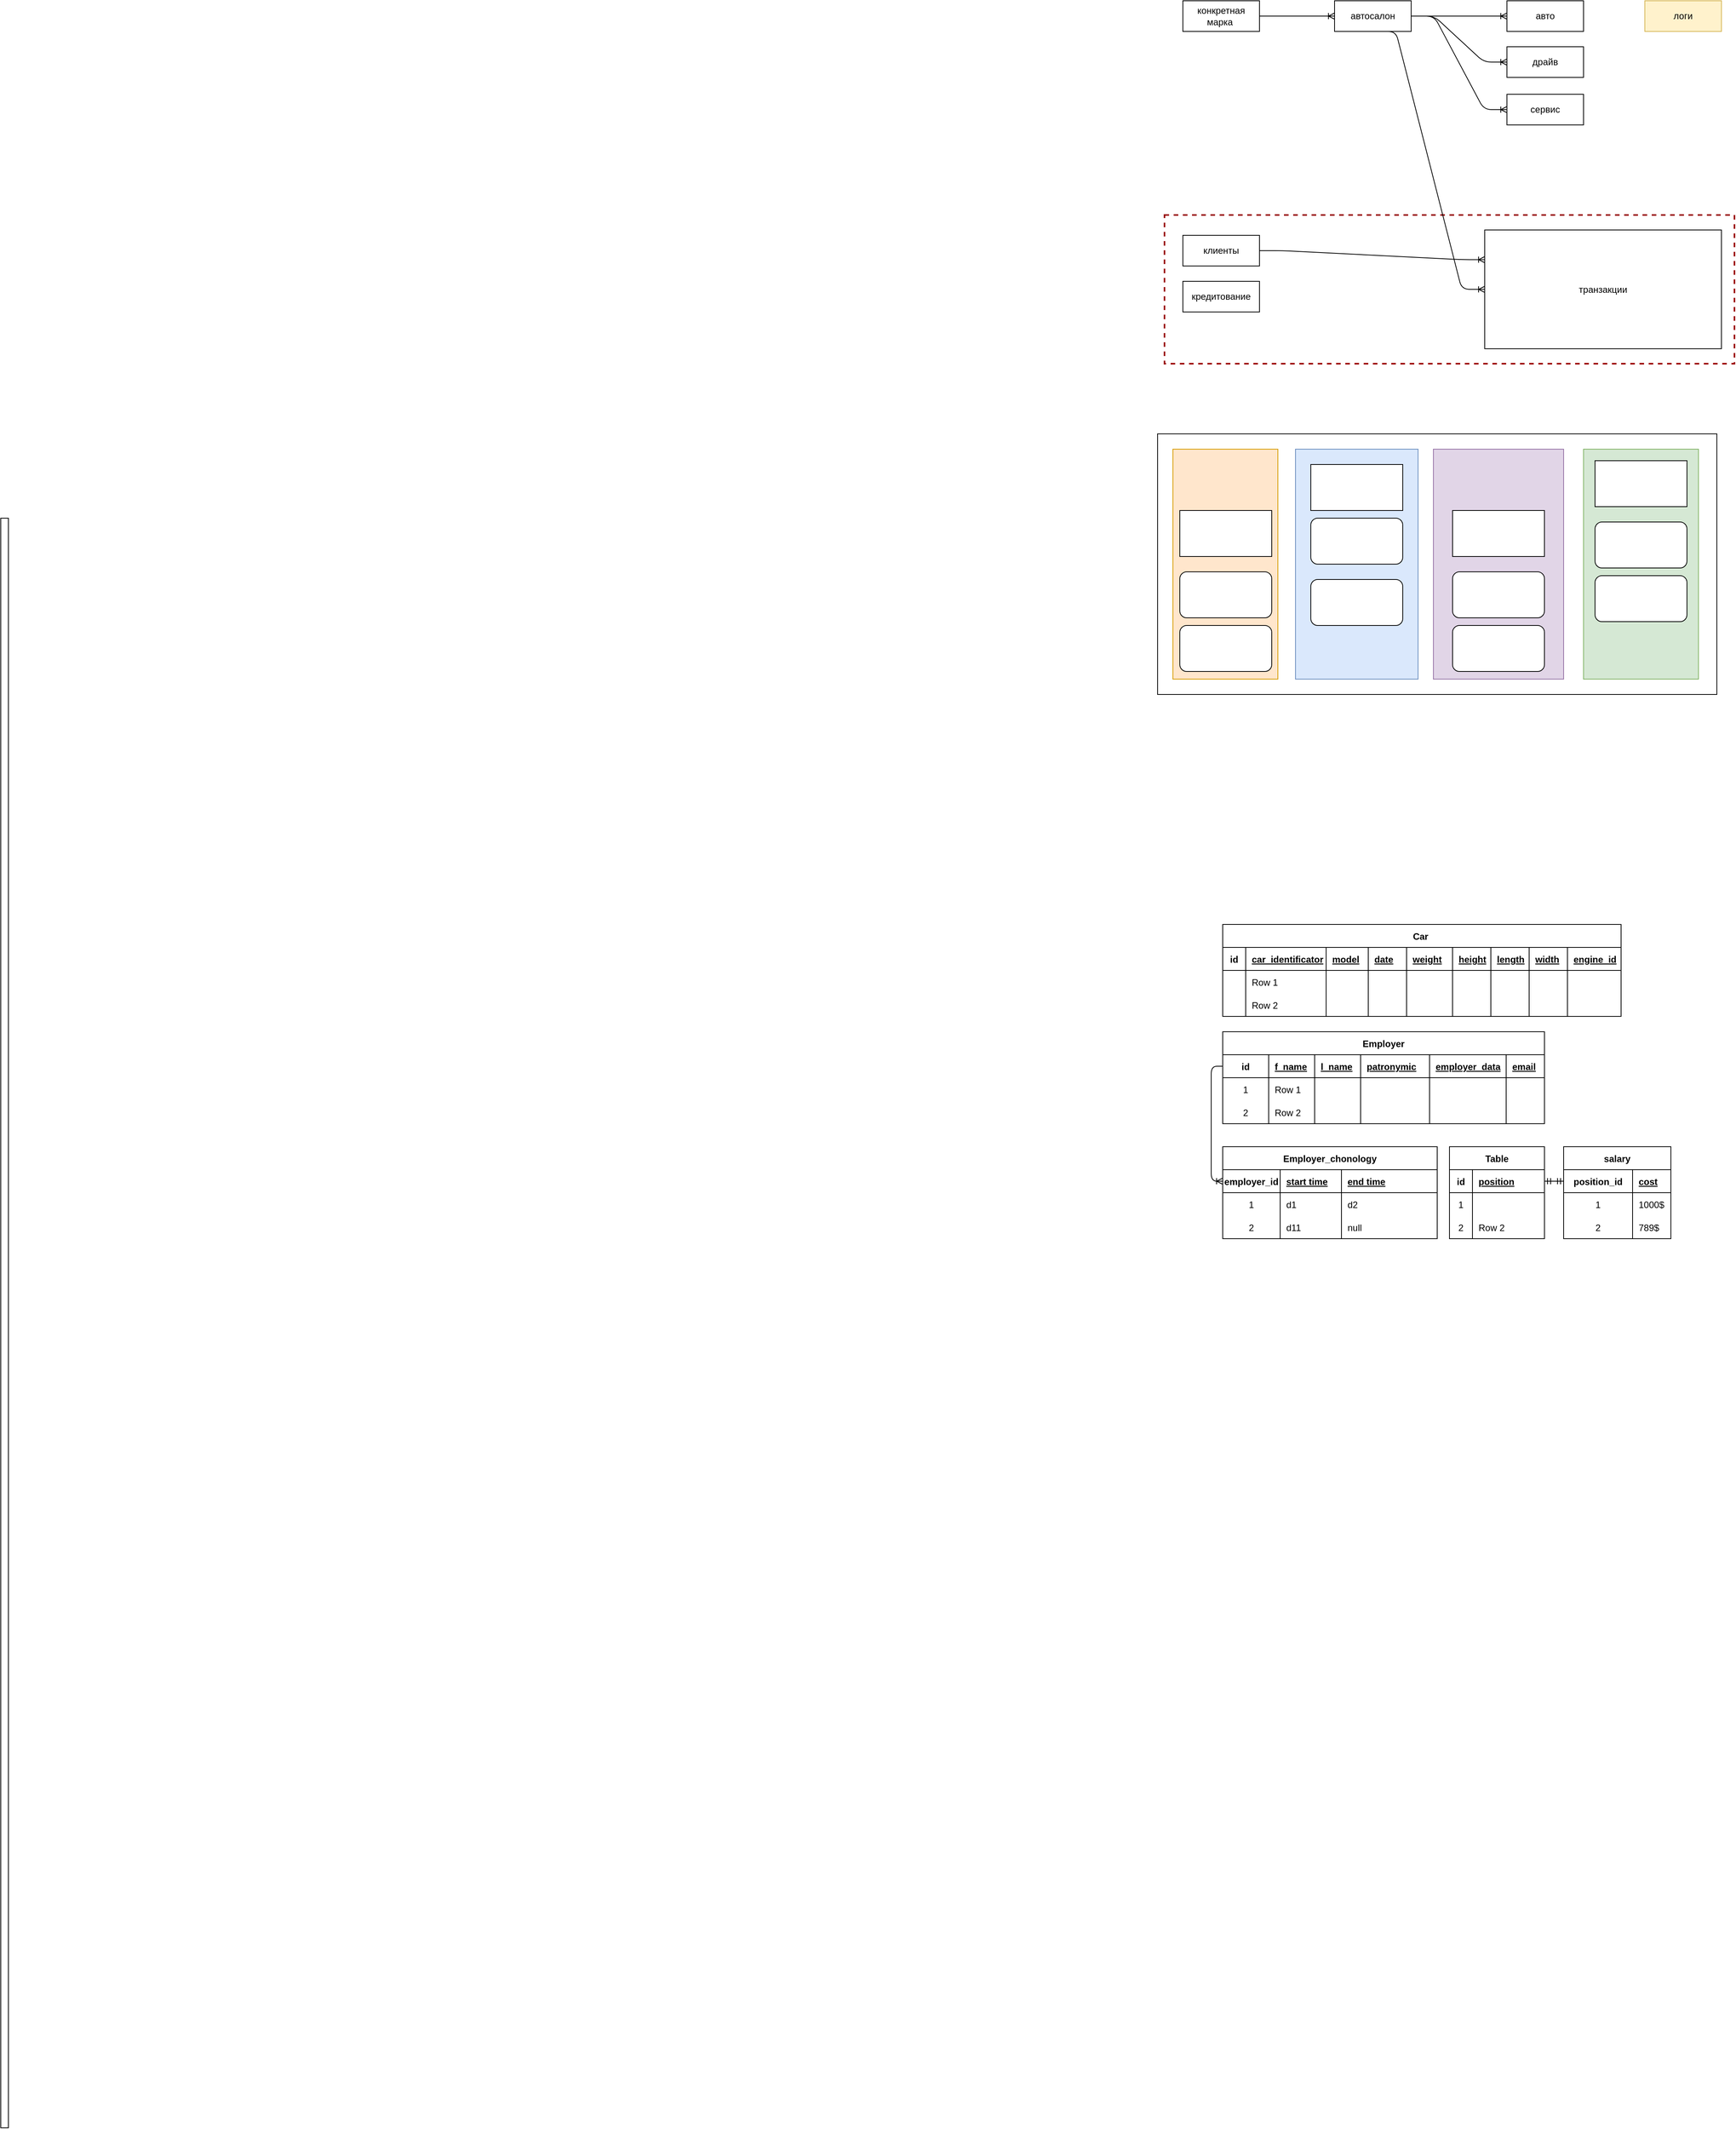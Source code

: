 <mxfile version="13.7.9" type="github">
  <diagram id="R2lEEEUBdFMjLlhIrx00" name="Page-1">
    <mxGraphModel dx="2565" dy="483" grid="1" gridSize="10" guides="1" tooltips="1" connect="1" arrows="1" fold="1" page="1" pageScale="1" pageWidth="850" pageHeight="1100" background="none" math="0" shadow="0" extFonts="Permanent Marker^https://fonts.googleapis.com/css?family=Permanent+Marker">
      <root>
        <mxCell id="0" />
        <mxCell id="1" parent="0" />
        <mxCell id="fLak2IIg4NW9NSZvau48-38" value="" style="whiteSpace=wrap;html=1;align=center;fillColor=none;strokeColor=#990000;strokeWidth=2;dashed=1;" parent="1" vertex="1">
          <mxGeometry x="79" y="384.5" width="744" height="194" as="geometry" />
        </mxCell>
        <mxCell id="fLak2IIg4NW9NSZvau48-9" value="автосалон" style="whiteSpace=wrap;html=1;align=center;" parent="1" vertex="1">
          <mxGeometry x="301" y="105" width="100" height="40" as="geometry" />
        </mxCell>
        <mxCell id="fLak2IIg4NW9NSZvau48-10" value="авто" style="whiteSpace=wrap;html=1;align=center;" parent="1" vertex="1">
          <mxGeometry x="526" y="105" width="100" height="40" as="geometry" />
        </mxCell>
        <mxCell id="fLak2IIg4NW9NSZvau48-12" value="транзакции" style="whiteSpace=wrap;html=1;align=center;" parent="1" vertex="1">
          <mxGeometry x="497" y="404" width="309" height="155" as="geometry" />
        </mxCell>
        <mxCell id="fLak2IIg4NW9NSZvau48-13" value="драйв" style="whiteSpace=wrap;html=1;align=center;" parent="1" vertex="1">
          <mxGeometry x="526" y="165" width="100" height="40" as="geometry" />
        </mxCell>
        <mxCell id="fLak2IIg4NW9NSZvau48-14" value="сервис" style="whiteSpace=wrap;html=1;align=center;" parent="1" vertex="1">
          <mxGeometry x="526" y="227" width="100" height="40" as="geometry" />
        </mxCell>
        <mxCell id="fLak2IIg4NW9NSZvau48-16" value="кредитование" style="whiteSpace=wrap;html=1;align=center;" parent="1" vertex="1">
          <mxGeometry x="103" y="471" width="100" height="40" as="geometry" />
        </mxCell>
        <mxCell id="fLak2IIg4NW9NSZvau48-17" value="логи" style="whiteSpace=wrap;html=1;align=center;fillColor=#fff2cc;strokeColor=#d6b656;" parent="1" vertex="1">
          <mxGeometry x="706" y="105" width="100" height="40" as="geometry" />
        </mxCell>
        <mxCell id="fLak2IIg4NW9NSZvau48-18" value="клиенты" style="whiteSpace=wrap;html=1;align=center;" parent="1" vertex="1">
          <mxGeometry x="103" y="411" width="100" height="40" as="geometry" />
        </mxCell>
        <mxCell id="fLak2IIg4NW9NSZvau48-19" value="конкретная марка&amp;nbsp;" style="whiteSpace=wrap;html=1;align=center;" parent="1" vertex="1">
          <mxGeometry x="103" y="105" width="100" height="40" as="geometry" />
        </mxCell>
        <mxCell id="fLak2IIg4NW9NSZvau48-20" value="" style="edgeStyle=entityRelationEdgeStyle;fontSize=12;html=1;endArrow=ERoneToMany;entryX=0;entryY=0.5;entryDx=0;entryDy=0;exitX=1;exitY=0.5;exitDx=0;exitDy=0;" parent="1" source="fLak2IIg4NW9NSZvau48-19" target="fLak2IIg4NW9NSZvau48-9" edge="1">
          <mxGeometry width="100" height="100" relative="1" as="geometry">
            <mxPoint x="265" y="402" as="sourcePoint" />
            <mxPoint x="365" y="302" as="targetPoint" />
          </mxGeometry>
        </mxCell>
        <mxCell id="fLak2IIg4NW9NSZvau48-24" value="" style="edgeStyle=entityRelationEdgeStyle;fontSize=12;html=1;endArrow=ERoneToMany;exitX=1;exitY=0.5;exitDx=0;exitDy=0;entryX=0;entryY=0.5;entryDx=0;entryDy=0;" parent="1" source="fLak2IIg4NW9NSZvau48-9" target="fLak2IIg4NW9NSZvau48-10" edge="1">
          <mxGeometry width="100" height="100" relative="1" as="geometry">
            <mxPoint x="457" y="217" as="sourcePoint" />
            <mxPoint x="557" y="117" as="targetPoint" />
          </mxGeometry>
        </mxCell>
        <mxCell id="fLak2IIg4NW9NSZvau48-25" style="edgeStyle=orthogonalEdgeStyle;orthogonalLoop=1;jettySize=auto;html=1;exitX=0.5;exitY=1;exitDx=0;exitDy=0;" parent="1" source="fLak2IIg4NW9NSZvau48-12" target="fLak2IIg4NW9NSZvau48-12" edge="1">
          <mxGeometry relative="1" as="geometry" />
        </mxCell>
        <mxCell id="fLak2IIg4NW9NSZvau48-26" value="" style="edgeStyle=entityRelationEdgeStyle;fontSize=12;html=1;endArrow=ERoneToMany;entryX=0;entryY=0.5;entryDx=0;entryDy=0;exitX=1;exitY=0.5;exitDx=0;exitDy=0;" parent="1" source="fLak2IIg4NW9NSZvau48-9" target="fLak2IIg4NW9NSZvau48-13" edge="1">
          <mxGeometry width="100" height="100" relative="1" as="geometry">
            <mxPoint x="407" y="284" as="sourcePoint" />
            <mxPoint x="507" y="184" as="targetPoint" />
          </mxGeometry>
        </mxCell>
        <mxCell id="fLak2IIg4NW9NSZvau48-27" value="" style="edgeStyle=entityRelationEdgeStyle;fontSize=12;html=1;endArrow=ERoneToMany;entryX=0;entryY=0.5;entryDx=0;entryDy=0;exitX=1;exitY=0.5;exitDx=0;exitDy=0;" parent="1" source="fLak2IIg4NW9NSZvau48-9" target="fLak2IIg4NW9NSZvau48-14" edge="1">
          <mxGeometry width="100" height="100" relative="1" as="geometry">
            <mxPoint x="395" y="310" as="sourcePoint" />
            <mxPoint x="495" y="210" as="targetPoint" />
          </mxGeometry>
        </mxCell>
        <mxCell id="fLak2IIg4NW9NSZvau48-32" value="" style="edgeStyle=entityRelationEdgeStyle;fontSize=12;html=1;endArrow=ERoneToMany;exitX=0.5;exitY=1;exitDx=0;exitDy=0;entryX=0;entryY=0.5;entryDx=0;entryDy=0;" parent="1" source="fLak2IIg4NW9NSZvau48-9" target="fLak2IIg4NW9NSZvau48-12" edge="1">
          <mxGeometry width="100" height="100" relative="1" as="geometry">
            <mxPoint x="404" y="309" as="sourcePoint" />
            <mxPoint x="504" y="209" as="targetPoint" />
          </mxGeometry>
        </mxCell>
        <mxCell id="fLak2IIg4NW9NSZvau48-34" value="" style="edgeStyle=entityRelationEdgeStyle;fontSize=12;html=1;endArrow=ERoneToMany;entryX=0;entryY=0.25;entryDx=0;entryDy=0;exitX=1;exitY=0.5;exitDx=0;exitDy=0;" parent="1" source="fLak2IIg4NW9NSZvau48-18" target="fLak2IIg4NW9NSZvau48-12" edge="1">
          <mxGeometry width="100" height="100" relative="1" as="geometry">
            <mxPoint x="203.0" y="397" as="sourcePoint" />
            <mxPoint x="497" y="427.25" as="targetPoint" />
          </mxGeometry>
        </mxCell>
        <mxCell id="Log0VjUqabIuUSyPj21H-3" value="" style="rounded=0;whiteSpace=wrap;html=1;" vertex="1" parent="1">
          <mxGeometry x="70" y="670" width="730" height="340" as="geometry" />
        </mxCell>
        <mxCell id="Log0VjUqabIuUSyPj21H-4" value="" style="rounded=0;whiteSpace=wrap;html=1;fillColor=#ffe6cc;strokeColor=#d79b00;" vertex="1" parent="1">
          <mxGeometry x="90" y="690" width="137" height="300" as="geometry" />
        </mxCell>
        <mxCell id="Log0VjUqabIuUSyPj21H-5" value="" style="rounded=0;whiteSpace=wrap;html=1;fillColor=#dae8fc;strokeColor=#6c8ebf;" vertex="1" parent="1">
          <mxGeometry x="250" y="690" width="160" height="300" as="geometry" />
        </mxCell>
        <mxCell id="Log0VjUqabIuUSyPj21H-6" value="" style="rounded=0;whiteSpace=wrap;html=1;fillColor=#e1d5e7;strokeColor=#9673a6;" vertex="1" parent="1">
          <mxGeometry x="430" y="690" width="170" height="300" as="geometry" />
        </mxCell>
        <mxCell id="Log0VjUqabIuUSyPj21H-7" value="" style="rounded=0;whiteSpace=wrap;html=1;fillColor=#d5e8d4;strokeColor=#82b366;" vertex="1" parent="1">
          <mxGeometry x="626" y="690" width="150" height="300" as="geometry" />
        </mxCell>
        <mxCell id="Log0VjUqabIuUSyPj21H-9" value="" style="rounded=1;whiteSpace=wrap;html=1;" vertex="1" parent="1">
          <mxGeometry x="99" y="920" width="120" height="60" as="geometry" />
        </mxCell>
        <mxCell id="Log0VjUqabIuUSyPj21H-10" value="" style="rounded=1;whiteSpace=wrap;html=1;" vertex="1" parent="1">
          <mxGeometry x="99" y="850" width="120" height="60" as="geometry" />
        </mxCell>
        <mxCell id="Log0VjUqabIuUSyPj21H-11" value="" style="rounded=0;whiteSpace=wrap;html=1;" vertex="1" parent="1">
          <mxGeometry x="99" y="770" width="120" height="60" as="geometry" />
        </mxCell>
        <mxCell id="Log0VjUqabIuUSyPj21H-12" value="" style="rounded=1;whiteSpace=wrap;html=1;" vertex="1" parent="1">
          <mxGeometry x="270" y="860" width="120" height="60" as="geometry" />
        </mxCell>
        <mxCell id="Log0VjUqabIuUSyPj21H-13" value="" style="rounded=1;whiteSpace=wrap;html=1;" vertex="1" parent="1">
          <mxGeometry x="270" y="780" width="120" height="60" as="geometry" />
        </mxCell>
        <mxCell id="Log0VjUqabIuUSyPj21H-14" value="" style="rounded=0;whiteSpace=wrap;html=1;" vertex="1" parent="1">
          <mxGeometry x="270" y="710" width="120" height="60" as="geometry" />
        </mxCell>
        <mxCell id="Log0VjUqabIuUSyPj21H-15" value="" style="rounded=1;whiteSpace=wrap;html=1;" vertex="1" parent="1">
          <mxGeometry x="455" y="920" width="120" height="60" as="geometry" />
        </mxCell>
        <mxCell id="Log0VjUqabIuUSyPj21H-16" value="" style="rounded=1;whiteSpace=wrap;html=1;" vertex="1" parent="1">
          <mxGeometry x="455" y="850" width="120" height="60" as="geometry" />
        </mxCell>
        <mxCell id="Log0VjUqabIuUSyPj21H-17" value="" style="rounded=0;whiteSpace=wrap;html=1;" vertex="1" parent="1">
          <mxGeometry x="455" y="770" width="120" height="60" as="geometry" />
        </mxCell>
        <mxCell id="Log0VjUqabIuUSyPj21H-18" value="" style="rounded=1;whiteSpace=wrap;html=1;" vertex="1" parent="1">
          <mxGeometry x="641" y="855" width="120" height="60" as="geometry" />
        </mxCell>
        <mxCell id="Log0VjUqabIuUSyPj21H-19" value="" style="rounded=1;whiteSpace=wrap;html=1;" vertex="1" parent="1">
          <mxGeometry x="641" y="785" width="120" height="60" as="geometry" />
        </mxCell>
        <mxCell id="Log0VjUqabIuUSyPj21H-20" value="" style="rounded=0;whiteSpace=wrap;html=1;" vertex="1" parent="1">
          <mxGeometry x="641" y="705" width="120" height="60" as="geometry" />
        </mxCell>
        <mxCell id="Log0VjUqabIuUSyPj21H-26" value="Employer" style="shape=table;startSize=30;container=1;collapsible=1;childLayout=tableLayout;fixedRows=1;rowLines=0;fontStyle=1;align=center;resizeLast=1;fillColor=#ffffff;" vertex="1" parent="1">
          <mxGeometry x="155" y="1450" width="420" height="120" as="geometry" />
        </mxCell>
        <mxCell id="Log0VjUqabIuUSyPj21H-27" value="" style="shape=partialRectangle;collapsible=0;dropTarget=0;pointerEvents=0;fillColor=none;top=0;left=0;bottom=1;right=0;points=[[0,0.5],[1,0.5]];portConstraint=eastwest;expand=1;autosize=0;" vertex="1" parent="Log0VjUqabIuUSyPj21H-26">
          <mxGeometry y="30" width="420" height="30" as="geometry" />
        </mxCell>
        <mxCell id="Log0VjUqabIuUSyPj21H-28" value="id" style="shape=partialRectangle;connectable=0;fillColor=none;top=0;left=0;bottom=0;right=0;fontStyle=1;overflow=hidden;" vertex="1" parent="Log0VjUqabIuUSyPj21H-27">
          <mxGeometry width="60" height="30" as="geometry" />
        </mxCell>
        <mxCell id="Log0VjUqabIuUSyPj21H-29" value="f_name" style="shape=partialRectangle;connectable=0;fillColor=none;top=0;left=0;bottom=0;right=0;align=left;spacingLeft=6;fontStyle=5;overflow=hidden;" vertex="1" parent="Log0VjUqabIuUSyPj21H-27">
          <mxGeometry x="60" width="60" height="30" as="geometry" />
        </mxCell>
        <mxCell id="Log0VjUqabIuUSyPj21H-46" value="l_name" style="shape=partialRectangle;connectable=0;fillColor=none;top=0;left=0;bottom=0;right=0;align=left;spacingLeft=6;fontStyle=5;overflow=hidden;" vertex="1" parent="Log0VjUqabIuUSyPj21H-27">
          <mxGeometry x="120" width="60" height="30" as="geometry" />
        </mxCell>
        <mxCell id="Log0VjUqabIuUSyPj21H-50" value="patronymic" style="shape=partialRectangle;connectable=0;fillColor=none;top=0;left=0;bottom=0;right=0;align=left;spacingLeft=6;fontStyle=5;overflow=hidden;" vertex="1" parent="Log0VjUqabIuUSyPj21H-27">
          <mxGeometry x="180" width="90" height="30" as="geometry" />
        </mxCell>
        <mxCell id="Log0VjUqabIuUSyPj21H-53" value="employer_data" style="shape=partialRectangle;connectable=0;fillColor=none;top=0;left=0;bottom=0;right=0;align=left;spacingLeft=6;fontStyle=5;overflow=hidden;" vertex="1" parent="Log0VjUqabIuUSyPj21H-27">
          <mxGeometry x="270" width="100" height="30" as="geometry" />
        </mxCell>
        <mxCell id="Log0VjUqabIuUSyPj21H-56" value="email" style="shape=partialRectangle;connectable=0;fillColor=none;top=0;left=0;bottom=0;right=0;align=left;spacingLeft=6;fontStyle=5;overflow=hidden;" vertex="1" parent="Log0VjUqabIuUSyPj21H-27">
          <mxGeometry x="370" width="50" height="30" as="geometry" />
        </mxCell>
        <mxCell id="Log0VjUqabIuUSyPj21H-30" value="" style="shape=partialRectangle;collapsible=0;dropTarget=0;pointerEvents=0;fillColor=none;top=0;left=0;bottom=0;right=0;points=[[0,0.5],[1,0.5]];portConstraint=eastwest;" vertex="1" parent="Log0VjUqabIuUSyPj21H-26">
          <mxGeometry y="60" width="420" height="30" as="geometry" />
        </mxCell>
        <mxCell id="Log0VjUqabIuUSyPj21H-31" value="1" style="shape=partialRectangle;connectable=0;fillColor=none;top=0;left=0;bottom=0;right=0;editable=1;overflow=hidden;" vertex="1" parent="Log0VjUqabIuUSyPj21H-30">
          <mxGeometry width="60" height="30" as="geometry" />
        </mxCell>
        <mxCell id="Log0VjUqabIuUSyPj21H-32" value="Row 1" style="shape=partialRectangle;connectable=0;fillColor=none;top=0;left=0;bottom=0;right=0;align=left;spacingLeft=6;overflow=hidden;" vertex="1" parent="Log0VjUqabIuUSyPj21H-30">
          <mxGeometry x="60" width="60" height="30" as="geometry" />
        </mxCell>
        <mxCell id="Log0VjUqabIuUSyPj21H-47" style="shape=partialRectangle;connectable=0;fillColor=none;top=0;left=0;bottom=0;right=0;align=left;spacingLeft=6;overflow=hidden;" vertex="1" parent="Log0VjUqabIuUSyPj21H-30">
          <mxGeometry x="120" width="60" height="30" as="geometry" />
        </mxCell>
        <mxCell id="Log0VjUqabIuUSyPj21H-51" style="shape=partialRectangle;connectable=0;fillColor=none;top=0;left=0;bottom=0;right=0;align=left;spacingLeft=6;overflow=hidden;" vertex="1" parent="Log0VjUqabIuUSyPj21H-30">
          <mxGeometry x="180" width="90" height="30" as="geometry" />
        </mxCell>
        <mxCell id="Log0VjUqabIuUSyPj21H-54" style="shape=partialRectangle;connectable=0;fillColor=none;top=0;left=0;bottom=0;right=0;align=left;spacingLeft=6;overflow=hidden;" vertex="1" parent="Log0VjUqabIuUSyPj21H-30">
          <mxGeometry x="270" width="100" height="30" as="geometry" />
        </mxCell>
        <mxCell id="Log0VjUqabIuUSyPj21H-57" style="shape=partialRectangle;connectable=0;fillColor=none;top=0;left=0;bottom=0;right=0;align=left;spacingLeft=6;overflow=hidden;" vertex="1" parent="Log0VjUqabIuUSyPj21H-30">
          <mxGeometry x="370" width="50" height="30" as="geometry" />
        </mxCell>
        <mxCell id="Log0VjUqabIuUSyPj21H-33" value="" style="shape=partialRectangle;collapsible=0;dropTarget=0;pointerEvents=0;fillColor=none;top=0;left=0;bottom=0;right=0;points=[[0,0.5],[1,0.5]];portConstraint=eastwest;" vertex="1" parent="Log0VjUqabIuUSyPj21H-26">
          <mxGeometry y="90" width="420" height="30" as="geometry" />
        </mxCell>
        <mxCell id="Log0VjUqabIuUSyPj21H-34" value="2" style="shape=partialRectangle;connectable=0;fillColor=none;top=0;left=0;bottom=0;right=0;editable=1;overflow=hidden;" vertex="1" parent="Log0VjUqabIuUSyPj21H-33">
          <mxGeometry width="60" height="30" as="geometry" />
        </mxCell>
        <mxCell id="Log0VjUqabIuUSyPj21H-35" value="Row 2" style="shape=partialRectangle;connectable=0;fillColor=none;top=0;left=0;bottom=0;right=0;align=left;spacingLeft=6;overflow=hidden;" vertex="1" parent="Log0VjUqabIuUSyPj21H-33">
          <mxGeometry x="60" width="60" height="30" as="geometry" />
        </mxCell>
        <mxCell id="Log0VjUqabIuUSyPj21H-48" style="shape=partialRectangle;connectable=0;fillColor=none;top=0;left=0;bottom=0;right=0;align=left;spacingLeft=6;overflow=hidden;" vertex="1" parent="Log0VjUqabIuUSyPj21H-33">
          <mxGeometry x="120" width="60" height="30" as="geometry" />
        </mxCell>
        <mxCell id="Log0VjUqabIuUSyPj21H-52" style="shape=partialRectangle;connectable=0;fillColor=none;top=0;left=0;bottom=0;right=0;align=left;spacingLeft=6;overflow=hidden;" vertex="1" parent="Log0VjUqabIuUSyPj21H-33">
          <mxGeometry x="180" width="90" height="30" as="geometry" />
        </mxCell>
        <mxCell id="Log0VjUqabIuUSyPj21H-55" style="shape=partialRectangle;connectable=0;fillColor=none;top=0;left=0;bottom=0;right=0;align=left;spacingLeft=6;overflow=hidden;" vertex="1" parent="Log0VjUqabIuUSyPj21H-33">
          <mxGeometry x="270" width="100" height="30" as="geometry" />
        </mxCell>
        <mxCell id="Log0VjUqabIuUSyPj21H-58" style="shape=partialRectangle;connectable=0;fillColor=none;top=0;left=0;bottom=0;right=0;align=left;spacingLeft=6;overflow=hidden;" vertex="1" parent="Log0VjUqabIuUSyPj21H-33">
          <mxGeometry x="370" width="50" height="30" as="geometry" />
        </mxCell>
        <mxCell id="Log0VjUqabIuUSyPj21H-99" value="Car " style="shape=table;startSize=30;container=1;collapsible=1;childLayout=tableLayout;fixedRows=1;rowLines=0;fontStyle=1;align=center;resizeLast=1;fillColor=#ffffff;" vertex="1" parent="1">
          <mxGeometry x="155" y="1310" width="520" height="120" as="geometry" />
        </mxCell>
        <mxCell id="Log0VjUqabIuUSyPj21H-100" value="" style="shape=partialRectangle;collapsible=0;dropTarget=0;pointerEvents=0;fillColor=none;top=0;left=0;bottom=1;right=0;points=[[0,0.5],[1,0.5]];portConstraint=eastwest;" vertex="1" parent="Log0VjUqabIuUSyPj21H-99">
          <mxGeometry y="30" width="520" height="30" as="geometry" />
        </mxCell>
        <mxCell id="Log0VjUqabIuUSyPj21H-101" value="id" style="shape=partialRectangle;connectable=0;fillColor=none;top=0;left=0;bottom=0;right=0;fontStyle=1;overflow=hidden;" vertex="1" parent="Log0VjUqabIuUSyPj21H-100">
          <mxGeometry width="30" height="30" as="geometry" />
        </mxCell>
        <mxCell id="Log0VjUqabIuUSyPj21H-102" value="car_identificator" style="shape=partialRectangle;connectable=0;fillColor=none;top=0;left=0;bottom=0;right=0;align=left;spacingLeft=6;fontStyle=5;overflow=hidden;" vertex="1" parent="Log0VjUqabIuUSyPj21H-100">
          <mxGeometry x="30" width="105" height="30" as="geometry" />
        </mxCell>
        <mxCell id="Log0VjUqabIuUSyPj21H-112" value="model" style="shape=partialRectangle;connectable=0;fillColor=none;top=0;left=0;bottom=0;right=0;align=left;spacingLeft=6;fontStyle=5;overflow=hidden;" vertex="1" parent="Log0VjUqabIuUSyPj21H-100">
          <mxGeometry x="135" width="55" height="30" as="geometry" />
        </mxCell>
        <mxCell id="Log0VjUqabIuUSyPj21H-116" value="date" style="shape=partialRectangle;connectable=0;fillColor=none;top=0;left=0;bottom=0;right=0;align=left;spacingLeft=6;fontStyle=5;overflow=hidden;" vertex="1" parent="Log0VjUqabIuUSyPj21H-100">
          <mxGeometry x="190" width="50" height="30" as="geometry" />
        </mxCell>
        <mxCell id="Log0VjUqabIuUSyPj21H-120" value="weight" style="shape=partialRectangle;connectable=0;fillColor=none;top=0;left=0;bottom=0;right=0;align=left;spacingLeft=6;fontStyle=5;overflow=hidden;" vertex="1" parent="Log0VjUqabIuUSyPj21H-100">
          <mxGeometry x="240" width="60" height="30" as="geometry" />
        </mxCell>
        <mxCell id="Log0VjUqabIuUSyPj21H-124" value="height" style="shape=partialRectangle;connectable=0;fillColor=none;top=0;left=0;bottom=0;right=0;align=left;spacingLeft=6;fontStyle=5;overflow=hidden;" vertex="1" parent="Log0VjUqabIuUSyPj21H-100">
          <mxGeometry x="300" width="50" height="30" as="geometry" />
        </mxCell>
        <mxCell id="Log0VjUqabIuUSyPj21H-128" value="length" style="shape=partialRectangle;connectable=0;fillColor=none;top=0;left=0;bottom=0;right=0;align=left;spacingLeft=6;fontStyle=5;overflow=hidden;" vertex="1" parent="Log0VjUqabIuUSyPj21H-100">
          <mxGeometry x="350" width="50" height="30" as="geometry" />
        </mxCell>
        <mxCell id="Log0VjUqabIuUSyPj21H-132" value="width" style="shape=partialRectangle;connectable=0;fillColor=none;top=0;left=0;bottom=0;right=0;align=left;spacingLeft=6;fontStyle=5;overflow=hidden;" vertex="1" parent="Log0VjUqabIuUSyPj21H-100">
          <mxGeometry x="400" width="50" height="30" as="geometry" />
        </mxCell>
        <mxCell id="Log0VjUqabIuUSyPj21H-136" value="engine_id" style="shape=partialRectangle;connectable=0;fillColor=none;top=0;left=0;bottom=0;right=0;align=left;spacingLeft=6;fontStyle=5;overflow=hidden;" vertex="1" parent="Log0VjUqabIuUSyPj21H-100">
          <mxGeometry x="450" width="70" height="30" as="geometry" />
        </mxCell>
        <mxCell id="Log0VjUqabIuUSyPj21H-103" value="" style="shape=partialRectangle;collapsible=0;dropTarget=0;pointerEvents=0;fillColor=none;top=0;left=0;bottom=0;right=0;points=[[0,0.5],[1,0.5]];portConstraint=eastwest;" vertex="1" parent="Log0VjUqabIuUSyPj21H-99">
          <mxGeometry y="60" width="520" height="30" as="geometry" />
        </mxCell>
        <mxCell id="Log0VjUqabIuUSyPj21H-104" value="" style="shape=partialRectangle;connectable=0;fillColor=none;top=0;left=0;bottom=0;right=0;editable=1;overflow=hidden;" vertex="1" parent="Log0VjUqabIuUSyPj21H-103">
          <mxGeometry width="30" height="30" as="geometry" />
        </mxCell>
        <mxCell id="Log0VjUqabIuUSyPj21H-105" value="Row 1" style="shape=partialRectangle;connectable=0;fillColor=none;top=0;left=0;bottom=0;right=0;align=left;spacingLeft=6;overflow=hidden;" vertex="1" parent="Log0VjUqabIuUSyPj21H-103">
          <mxGeometry x="30" width="105" height="30" as="geometry" />
        </mxCell>
        <mxCell id="Log0VjUqabIuUSyPj21H-113" style="shape=partialRectangle;connectable=0;fillColor=none;top=0;left=0;bottom=0;right=0;align=left;spacingLeft=6;overflow=hidden;" vertex="1" parent="Log0VjUqabIuUSyPj21H-103">
          <mxGeometry x="135" width="55" height="30" as="geometry" />
        </mxCell>
        <mxCell id="Log0VjUqabIuUSyPj21H-117" style="shape=partialRectangle;connectable=0;fillColor=none;top=0;left=0;bottom=0;right=0;align=left;spacingLeft=6;overflow=hidden;" vertex="1" parent="Log0VjUqabIuUSyPj21H-103">
          <mxGeometry x="190" width="50" height="30" as="geometry" />
        </mxCell>
        <mxCell id="Log0VjUqabIuUSyPj21H-121" style="shape=partialRectangle;connectable=0;fillColor=none;top=0;left=0;bottom=0;right=0;align=left;spacingLeft=6;overflow=hidden;" vertex="1" parent="Log0VjUqabIuUSyPj21H-103">
          <mxGeometry x="240" width="60" height="30" as="geometry" />
        </mxCell>
        <mxCell id="Log0VjUqabIuUSyPj21H-125" style="shape=partialRectangle;connectable=0;fillColor=none;top=0;left=0;bottom=0;right=0;align=left;spacingLeft=6;overflow=hidden;" vertex="1" parent="Log0VjUqabIuUSyPj21H-103">
          <mxGeometry x="300" width="50" height="30" as="geometry" />
        </mxCell>
        <mxCell id="Log0VjUqabIuUSyPj21H-129" style="shape=partialRectangle;connectable=0;fillColor=none;top=0;left=0;bottom=0;right=0;align=left;spacingLeft=6;overflow=hidden;" vertex="1" parent="Log0VjUqabIuUSyPj21H-103">
          <mxGeometry x="350" width="50" height="30" as="geometry" />
        </mxCell>
        <mxCell id="Log0VjUqabIuUSyPj21H-133" style="shape=partialRectangle;connectable=0;fillColor=none;top=0;left=0;bottom=0;right=0;align=left;spacingLeft=6;overflow=hidden;" vertex="1" parent="Log0VjUqabIuUSyPj21H-103">
          <mxGeometry x="400" width="50" height="30" as="geometry" />
        </mxCell>
        <mxCell id="Log0VjUqabIuUSyPj21H-137" style="shape=partialRectangle;connectable=0;fillColor=none;top=0;left=0;bottom=0;right=0;align=left;spacingLeft=6;overflow=hidden;" vertex="1" parent="Log0VjUqabIuUSyPj21H-103">
          <mxGeometry x="450" width="70" height="30" as="geometry" />
        </mxCell>
        <mxCell id="Log0VjUqabIuUSyPj21H-106" value="" style="shape=partialRectangle;collapsible=0;dropTarget=0;pointerEvents=0;fillColor=none;top=0;left=0;bottom=0;right=0;points=[[0,0.5],[1,0.5]];portConstraint=eastwest;" vertex="1" parent="Log0VjUqabIuUSyPj21H-99">
          <mxGeometry y="90" width="520" height="30" as="geometry" />
        </mxCell>
        <mxCell id="Log0VjUqabIuUSyPj21H-107" value="" style="shape=partialRectangle;connectable=0;fillColor=none;top=0;left=0;bottom=0;right=0;editable=1;overflow=hidden;" vertex="1" parent="Log0VjUqabIuUSyPj21H-106">
          <mxGeometry width="30" height="30" as="geometry" />
        </mxCell>
        <mxCell id="Log0VjUqabIuUSyPj21H-108" value="Row 2" style="shape=partialRectangle;connectable=0;fillColor=none;top=0;left=0;bottom=0;right=0;align=left;spacingLeft=6;overflow=hidden;" vertex="1" parent="Log0VjUqabIuUSyPj21H-106">
          <mxGeometry x="30" width="105" height="30" as="geometry" />
        </mxCell>
        <mxCell id="Log0VjUqabIuUSyPj21H-114" style="shape=partialRectangle;connectable=0;fillColor=none;top=0;left=0;bottom=0;right=0;align=left;spacingLeft=6;overflow=hidden;" vertex="1" parent="Log0VjUqabIuUSyPj21H-106">
          <mxGeometry x="135" width="55" height="30" as="geometry" />
        </mxCell>
        <mxCell id="Log0VjUqabIuUSyPj21H-118" style="shape=partialRectangle;connectable=0;fillColor=none;top=0;left=0;bottom=0;right=0;align=left;spacingLeft=6;overflow=hidden;" vertex="1" parent="Log0VjUqabIuUSyPj21H-106">
          <mxGeometry x="190" width="50" height="30" as="geometry" />
        </mxCell>
        <mxCell id="Log0VjUqabIuUSyPj21H-122" style="shape=partialRectangle;connectable=0;fillColor=none;top=0;left=0;bottom=0;right=0;align=left;spacingLeft=6;overflow=hidden;" vertex="1" parent="Log0VjUqabIuUSyPj21H-106">
          <mxGeometry x="240" width="60" height="30" as="geometry" />
        </mxCell>
        <mxCell id="Log0VjUqabIuUSyPj21H-126" style="shape=partialRectangle;connectable=0;fillColor=none;top=0;left=0;bottom=0;right=0;align=left;spacingLeft=6;overflow=hidden;" vertex="1" parent="Log0VjUqabIuUSyPj21H-106">
          <mxGeometry x="300" width="50" height="30" as="geometry" />
        </mxCell>
        <mxCell id="Log0VjUqabIuUSyPj21H-130" style="shape=partialRectangle;connectable=0;fillColor=none;top=0;left=0;bottom=0;right=0;align=left;spacingLeft=6;overflow=hidden;" vertex="1" parent="Log0VjUqabIuUSyPj21H-106">
          <mxGeometry x="350" width="50" height="30" as="geometry" />
        </mxCell>
        <mxCell id="Log0VjUqabIuUSyPj21H-134" style="shape=partialRectangle;connectable=0;fillColor=none;top=0;left=0;bottom=0;right=0;align=left;spacingLeft=6;overflow=hidden;" vertex="1" parent="Log0VjUqabIuUSyPj21H-106">
          <mxGeometry x="400" width="50" height="30" as="geometry" />
        </mxCell>
        <mxCell id="Log0VjUqabIuUSyPj21H-138" style="shape=partialRectangle;connectable=0;fillColor=none;top=0;left=0;bottom=0;right=0;align=left;spacingLeft=6;overflow=hidden;" vertex="1" parent="Log0VjUqabIuUSyPj21H-106">
          <mxGeometry x="450" width="70" height="30" as="geometry" />
        </mxCell>
        <mxCell id="Log0VjUqabIuUSyPj21H-25" value="" style="rounded=0;whiteSpace=wrap;html=1;" vertex="1" parent="1">
          <mxGeometry x="-1440" y="780" width="10" height="2100" as="geometry" />
        </mxCell>
        <mxCell id="Log0VjUqabIuUSyPj21H-59" value="Employer_chonology" style="shape=table;startSize=30;container=1;collapsible=1;childLayout=tableLayout;fixedRows=1;rowLines=0;fontStyle=1;align=center;resizeLast=1;fillColor=#ffffff;" vertex="1" parent="1">
          <mxGeometry x="155" y="1600" width="280" height="120" as="geometry" />
        </mxCell>
        <mxCell id="Log0VjUqabIuUSyPj21H-60" value="" style="shape=partialRectangle;collapsible=0;dropTarget=0;pointerEvents=0;fillColor=none;top=0;left=0;bottom=1;right=0;points=[[0,0.5],[1,0.5]];portConstraint=eastwest;" vertex="1" parent="Log0VjUqabIuUSyPj21H-59">
          <mxGeometry y="30" width="280" height="30" as="geometry" />
        </mxCell>
        <mxCell id="Log0VjUqabIuUSyPj21H-61" value="employer_id" style="shape=partialRectangle;connectable=0;fillColor=none;top=0;left=0;bottom=0;right=0;fontStyle=1;overflow=hidden;" vertex="1" parent="Log0VjUqabIuUSyPj21H-60">
          <mxGeometry width="75" height="30" as="geometry" />
        </mxCell>
        <mxCell id="Log0VjUqabIuUSyPj21H-62" value="start time" style="shape=partialRectangle;connectable=0;fillColor=none;top=0;left=0;bottom=0;right=0;align=left;spacingLeft=6;fontStyle=5;overflow=hidden;" vertex="1" parent="Log0VjUqabIuUSyPj21H-60">
          <mxGeometry x="75" width="80" height="30" as="geometry" />
        </mxCell>
        <mxCell id="Log0VjUqabIuUSyPj21H-72" value="end time" style="shape=partialRectangle;connectable=0;fillColor=none;top=0;left=0;bottom=0;right=0;align=left;spacingLeft=6;fontStyle=5;overflow=hidden;" vertex="1" parent="Log0VjUqabIuUSyPj21H-60">
          <mxGeometry x="155" width="125" height="30" as="geometry" />
        </mxCell>
        <mxCell id="Log0VjUqabIuUSyPj21H-63" value="" style="shape=partialRectangle;collapsible=0;dropTarget=0;pointerEvents=0;fillColor=none;top=0;left=0;bottom=0;right=0;points=[[0,0.5],[1,0.5]];portConstraint=eastwest;" vertex="1" parent="Log0VjUqabIuUSyPj21H-59">
          <mxGeometry y="60" width="280" height="30" as="geometry" />
        </mxCell>
        <mxCell id="Log0VjUqabIuUSyPj21H-64" value="1" style="shape=partialRectangle;connectable=0;fillColor=none;top=0;left=0;bottom=0;right=0;editable=1;overflow=hidden;" vertex="1" parent="Log0VjUqabIuUSyPj21H-63">
          <mxGeometry width="75" height="30" as="geometry" />
        </mxCell>
        <mxCell id="Log0VjUqabIuUSyPj21H-65" value="d1 " style="shape=partialRectangle;connectable=0;fillColor=none;top=0;left=0;bottom=0;right=0;align=left;spacingLeft=6;overflow=hidden;" vertex="1" parent="Log0VjUqabIuUSyPj21H-63">
          <mxGeometry x="75" width="80" height="30" as="geometry" />
        </mxCell>
        <mxCell id="Log0VjUqabIuUSyPj21H-73" value="d2" style="shape=partialRectangle;connectable=0;fillColor=none;top=0;left=0;bottom=0;right=0;align=left;spacingLeft=6;overflow=hidden;" vertex="1" parent="Log0VjUqabIuUSyPj21H-63">
          <mxGeometry x="155" width="125" height="30" as="geometry" />
        </mxCell>
        <mxCell id="Log0VjUqabIuUSyPj21H-66" value="" style="shape=partialRectangle;collapsible=0;dropTarget=0;pointerEvents=0;fillColor=none;top=0;left=0;bottom=0;right=0;points=[[0,0.5],[1,0.5]];portConstraint=eastwest;" vertex="1" parent="Log0VjUqabIuUSyPj21H-59">
          <mxGeometry y="90" width="280" height="30" as="geometry" />
        </mxCell>
        <mxCell id="Log0VjUqabIuUSyPj21H-67" value="2" style="shape=partialRectangle;connectable=0;fillColor=none;top=0;left=0;bottom=0;right=0;editable=1;overflow=hidden;" vertex="1" parent="Log0VjUqabIuUSyPj21H-66">
          <mxGeometry width="75" height="30" as="geometry" />
        </mxCell>
        <mxCell id="Log0VjUqabIuUSyPj21H-68" value="d11" style="shape=partialRectangle;connectable=0;fillColor=none;top=0;left=0;bottom=0;right=0;align=left;spacingLeft=6;overflow=hidden;" vertex="1" parent="Log0VjUqabIuUSyPj21H-66">
          <mxGeometry x="75" width="80" height="30" as="geometry" />
        </mxCell>
        <mxCell id="Log0VjUqabIuUSyPj21H-74" value="null" style="shape=partialRectangle;connectable=0;fillColor=none;top=0;left=0;bottom=0;right=0;align=left;spacingLeft=6;overflow=hidden;" vertex="1" parent="Log0VjUqabIuUSyPj21H-66">
          <mxGeometry x="155" width="125" height="30" as="geometry" />
        </mxCell>
        <mxCell id="Log0VjUqabIuUSyPj21H-92" value="" style="fontSize=12;html=1;endArrow=ERoneToMany;entryX=0;entryY=0.5;entryDx=0;entryDy=0;exitX=0;exitY=0.5;exitDx=0;exitDy=0;edgeStyle=orthogonalEdgeStyle;" edge="1" parent="1" source="Log0VjUqabIuUSyPj21H-27" target="Log0VjUqabIuUSyPj21H-60">
          <mxGeometry width="100" height="100" relative="1" as="geometry">
            <mxPoint x="80" y="1720" as="sourcePoint" />
            <mxPoint x="180" y="1620" as="targetPoint" />
            <Array as="points">
              <mxPoint x="140" y="1495" />
              <mxPoint x="140" y="1645" />
            </Array>
          </mxGeometry>
        </mxCell>
        <mxCell id="Log0VjUqabIuUSyPj21H-75" value="Table" style="shape=table;startSize=30;container=1;collapsible=1;childLayout=tableLayout;fixedRows=1;rowLines=0;fontStyle=1;align=center;resizeLast=1;fillColor=#ffffff;" vertex="1" parent="1">
          <mxGeometry x="451" y="1600" width="124" height="120" as="geometry" />
        </mxCell>
        <mxCell id="Log0VjUqabIuUSyPj21H-76" value="" style="shape=partialRectangle;collapsible=0;dropTarget=0;pointerEvents=0;fillColor=none;top=0;left=0;bottom=1;right=0;points=[[0,0.5],[1,0.5]];portConstraint=eastwest;" vertex="1" parent="Log0VjUqabIuUSyPj21H-75">
          <mxGeometry y="30" width="124" height="30" as="geometry" />
        </mxCell>
        <mxCell id="Log0VjUqabIuUSyPj21H-77" value="id" style="shape=partialRectangle;connectable=0;fillColor=none;top=0;left=0;bottom=0;right=0;fontStyle=1;overflow=hidden;" vertex="1" parent="Log0VjUqabIuUSyPj21H-76">
          <mxGeometry width="30" height="30" as="geometry" />
        </mxCell>
        <mxCell id="Log0VjUqabIuUSyPj21H-78" value="position" style="shape=partialRectangle;connectable=0;fillColor=none;top=0;left=0;bottom=0;right=0;align=left;spacingLeft=6;fontStyle=5;overflow=hidden;" vertex="1" parent="Log0VjUqabIuUSyPj21H-76">
          <mxGeometry x="30" width="94" height="30" as="geometry" />
        </mxCell>
        <mxCell id="Log0VjUqabIuUSyPj21H-79" value="" style="shape=partialRectangle;collapsible=0;dropTarget=0;pointerEvents=0;fillColor=none;top=0;left=0;bottom=0;right=0;points=[[0,0.5],[1,0.5]];portConstraint=eastwest;" vertex="1" parent="Log0VjUqabIuUSyPj21H-75">
          <mxGeometry y="60" width="124" height="30" as="geometry" />
        </mxCell>
        <mxCell id="Log0VjUqabIuUSyPj21H-80" value="1" style="shape=partialRectangle;connectable=0;fillColor=none;top=0;left=0;bottom=0;right=0;editable=1;overflow=hidden;" vertex="1" parent="Log0VjUqabIuUSyPj21H-79">
          <mxGeometry width="30" height="30" as="geometry" />
        </mxCell>
        <mxCell id="Log0VjUqabIuUSyPj21H-81" value="" style="shape=partialRectangle;connectable=0;fillColor=none;top=0;left=0;bottom=0;right=0;align=left;spacingLeft=6;overflow=hidden;" vertex="1" parent="Log0VjUqabIuUSyPj21H-79">
          <mxGeometry x="30" width="94" height="30" as="geometry" />
        </mxCell>
        <mxCell id="Log0VjUqabIuUSyPj21H-82" value="" style="shape=partialRectangle;collapsible=0;dropTarget=0;pointerEvents=0;fillColor=none;top=0;left=0;bottom=0;right=0;points=[[0,0.5],[1,0.5]];portConstraint=eastwest;" vertex="1" parent="Log0VjUqabIuUSyPj21H-75">
          <mxGeometry y="90" width="124" height="30" as="geometry" />
        </mxCell>
        <mxCell id="Log0VjUqabIuUSyPj21H-83" value="2" style="shape=partialRectangle;connectable=0;fillColor=none;top=0;left=0;bottom=0;right=0;editable=1;overflow=hidden;" vertex="1" parent="Log0VjUqabIuUSyPj21H-82">
          <mxGeometry width="30" height="30" as="geometry" />
        </mxCell>
        <mxCell id="Log0VjUqabIuUSyPj21H-84" value="Row 2" style="shape=partialRectangle;connectable=0;fillColor=none;top=0;left=0;bottom=0;right=0;align=left;spacingLeft=6;overflow=hidden;" vertex="1" parent="Log0VjUqabIuUSyPj21H-82">
          <mxGeometry x="30" width="94" height="30" as="geometry" />
        </mxCell>
        <mxCell id="Log0VjUqabIuUSyPj21H-154" value="" style="edgeStyle=entityRelationEdgeStyle;fontSize=12;html=1;endArrow=ERmandOne;startArrow=ERmandOne;entryX=0;entryY=0.5;entryDx=0;entryDy=0;exitX=1;exitY=0.5;exitDx=0;exitDy=0;" edge="1" parent="1" source="Log0VjUqabIuUSyPj21H-76" target="Log0VjUqabIuUSyPj21H-141">
          <mxGeometry width="100" height="100" relative="1" as="geometry">
            <mxPoint x="580" y="1645" as="sourcePoint" />
            <mxPoint x="720" y="1490" as="targetPoint" />
          </mxGeometry>
        </mxCell>
        <mxCell id="Log0VjUqabIuUSyPj21H-140" value="salary" style="shape=table;startSize=30;container=1;collapsible=1;childLayout=tableLayout;fixedRows=1;rowLines=0;fontStyle=1;align=center;resizeLast=1;fillColor=#ffffff;" vertex="1" parent="1">
          <mxGeometry x="600" y="1600" width="140" height="120" as="geometry" />
        </mxCell>
        <mxCell id="Log0VjUqabIuUSyPj21H-141" value="" style="shape=partialRectangle;collapsible=0;dropTarget=0;pointerEvents=0;fillColor=none;top=0;left=0;bottom=1;right=0;points=[[0,0.5],[1,0.5]];portConstraint=eastwest;" vertex="1" parent="Log0VjUqabIuUSyPj21H-140">
          <mxGeometry y="30" width="140" height="30" as="geometry" />
        </mxCell>
        <mxCell id="Log0VjUqabIuUSyPj21H-142" value="position_id" style="shape=partialRectangle;connectable=0;fillColor=none;top=0;left=0;bottom=0;right=0;fontStyle=1;overflow=hidden;" vertex="1" parent="Log0VjUqabIuUSyPj21H-141">
          <mxGeometry width="90" height="30" as="geometry" />
        </mxCell>
        <mxCell id="Log0VjUqabIuUSyPj21H-143" value="cost" style="shape=partialRectangle;connectable=0;fillColor=none;top=0;left=0;bottom=0;right=0;align=left;spacingLeft=6;fontStyle=5;overflow=hidden;" vertex="1" parent="Log0VjUqabIuUSyPj21H-141">
          <mxGeometry x="90" width="50" height="30" as="geometry" />
        </mxCell>
        <mxCell id="Log0VjUqabIuUSyPj21H-144" value="" style="shape=partialRectangle;collapsible=0;dropTarget=0;pointerEvents=0;fillColor=none;top=0;left=0;bottom=0;right=0;points=[[0,0.5],[1,0.5]];portConstraint=eastwest;" vertex="1" parent="Log0VjUqabIuUSyPj21H-140">
          <mxGeometry y="60" width="140" height="30" as="geometry" />
        </mxCell>
        <mxCell id="Log0VjUqabIuUSyPj21H-145" value="1" style="shape=partialRectangle;connectable=0;fillColor=none;top=0;left=0;bottom=0;right=0;editable=1;overflow=hidden;" vertex="1" parent="Log0VjUqabIuUSyPj21H-144">
          <mxGeometry width="90" height="30" as="geometry" />
        </mxCell>
        <mxCell id="Log0VjUqabIuUSyPj21H-146" value="1000$" style="shape=partialRectangle;connectable=0;fillColor=none;top=0;left=0;bottom=0;right=0;align=left;spacingLeft=6;overflow=hidden;" vertex="1" parent="Log0VjUqabIuUSyPj21H-144">
          <mxGeometry x="90" width="50" height="30" as="geometry" />
        </mxCell>
        <mxCell id="Log0VjUqabIuUSyPj21H-147" value="" style="shape=partialRectangle;collapsible=0;dropTarget=0;pointerEvents=0;fillColor=none;top=0;left=0;bottom=0;right=0;points=[[0,0.5],[1,0.5]];portConstraint=eastwest;" vertex="1" parent="Log0VjUqabIuUSyPj21H-140">
          <mxGeometry y="90" width="140" height="30" as="geometry" />
        </mxCell>
        <mxCell id="Log0VjUqabIuUSyPj21H-148" value="2" style="shape=partialRectangle;connectable=0;fillColor=none;top=0;left=0;bottom=0;right=0;editable=1;overflow=hidden;" vertex="1" parent="Log0VjUqabIuUSyPj21H-147">
          <mxGeometry width="90" height="30" as="geometry" />
        </mxCell>
        <mxCell id="Log0VjUqabIuUSyPj21H-149" value="789$" style="shape=partialRectangle;connectable=0;fillColor=none;top=0;left=0;bottom=0;right=0;align=left;spacingLeft=6;overflow=hidden;" vertex="1" parent="Log0VjUqabIuUSyPj21H-147">
          <mxGeometry x="90" width="50" height="30" as="geometry" />
        </mxCell>
      </root>
    </mxGraphModel>
  </diagram>
</mxfile>

